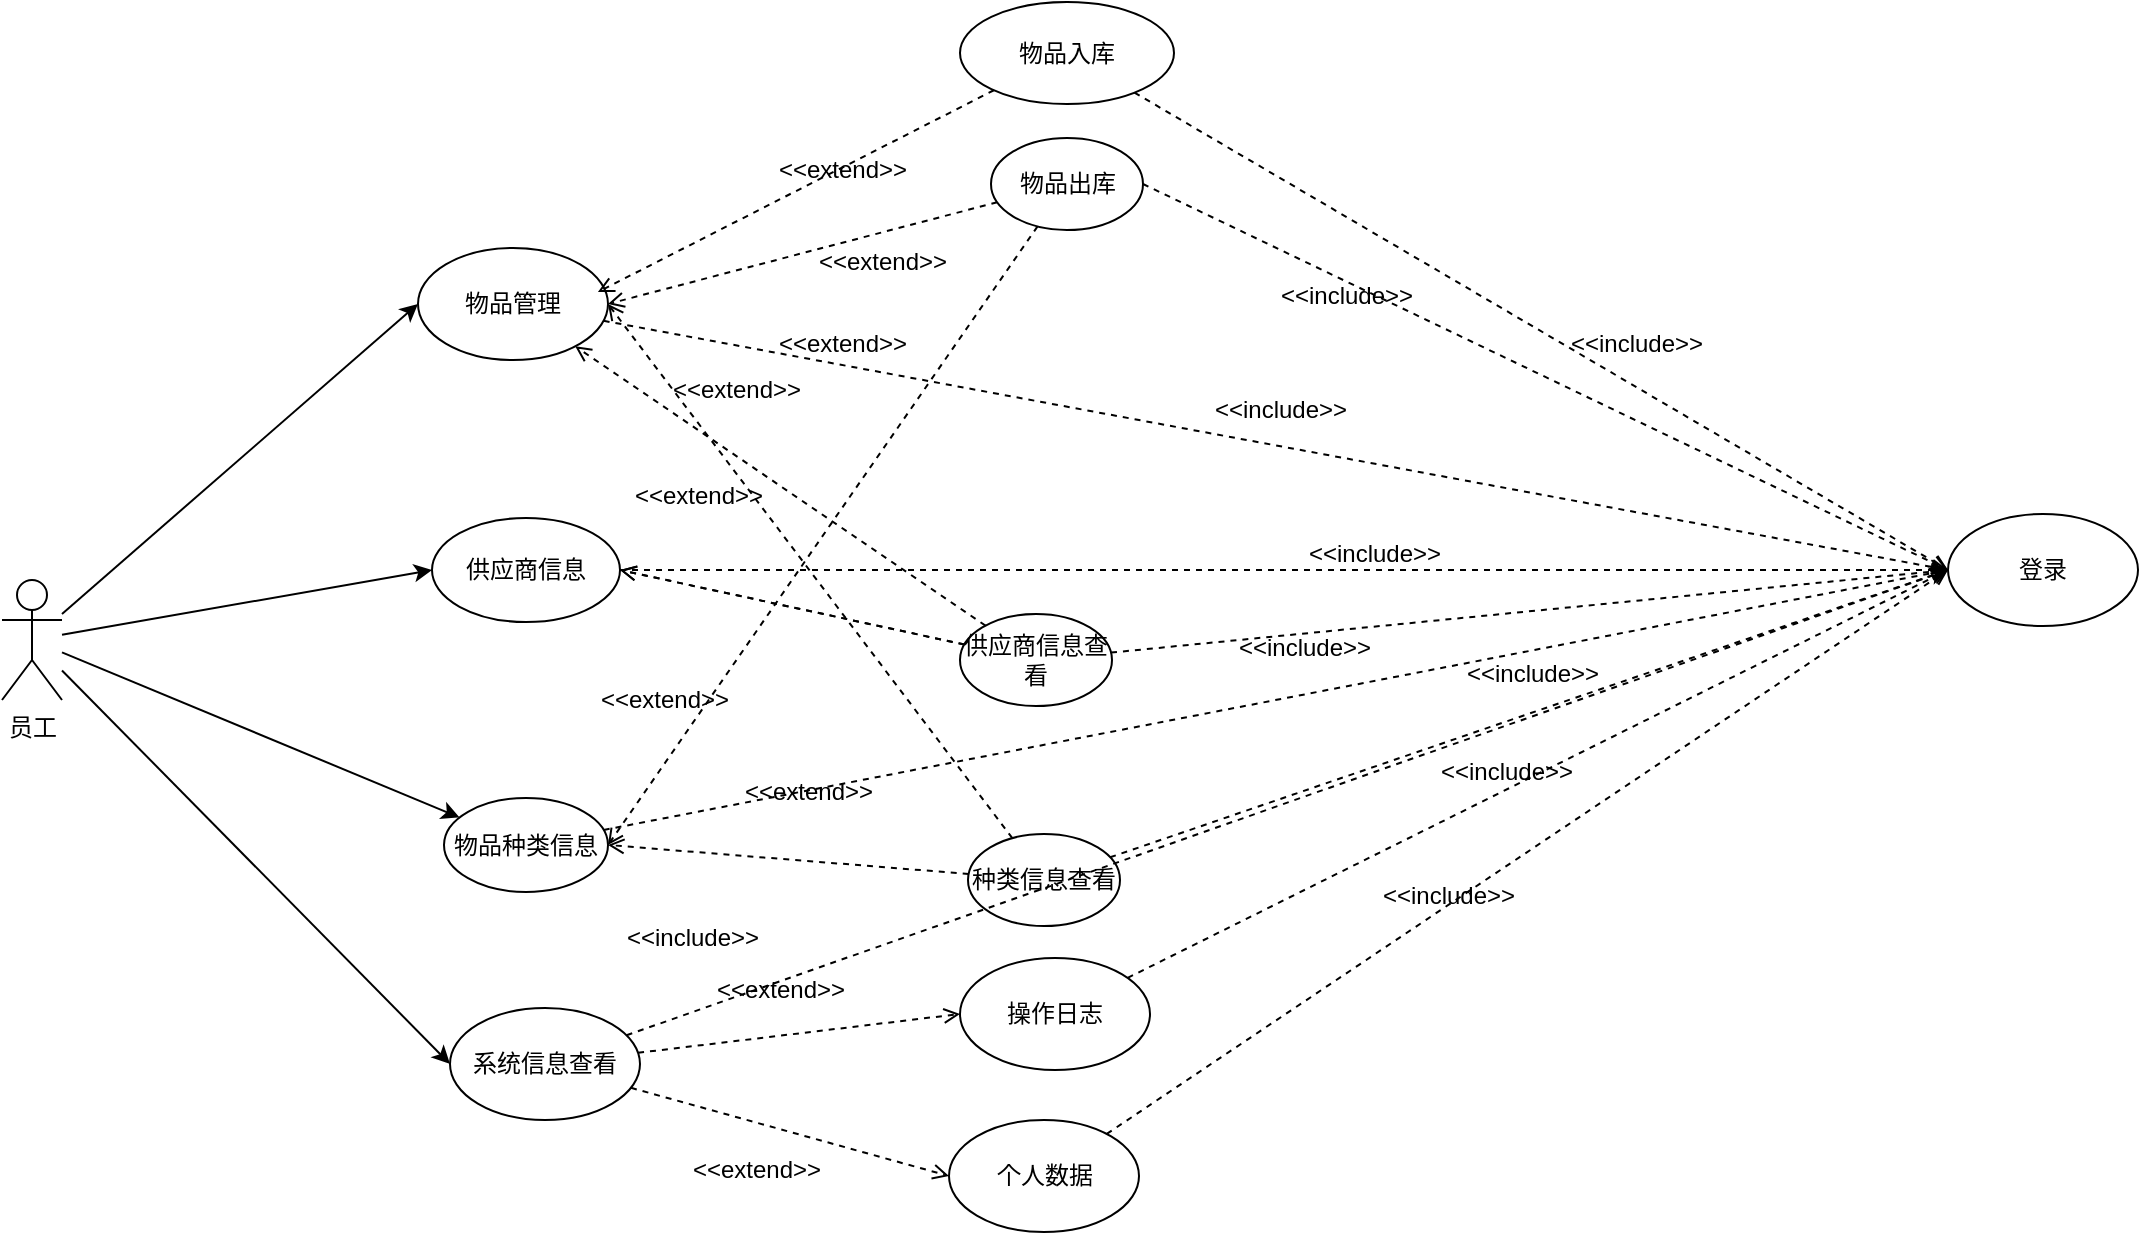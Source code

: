<mxfile version="26.0.15">
  <diagram name="第 1 页" id="WtR9e3HdYUOJ1lMreugZ">
    <mxGraphModel dx="1826" dy="1155" grid="0" gridSize="10" guides="1" tooltips="1" connect="1" arrows="1" fold="1" page="0" pageScale="1" pageWidth="827" pageHeight="1169" math="0" shadow="0">
      <root>
        <mxCell id="0" />
        <mxCell id="1" parent="0" />
        <mxCell id="F2PklvX9BzaPfLRtc6xG-81" style="rounded=0;orthogonalLoop=1;jettySize=auto;html=1;entryX=0;entryY=0.5;entryDx=0;entryDy=0;" parent="1" source="F2PklvX9BzaPfLRtc6xG-1" target="F2PklvX9BzaPfLRtc6xG-2" edge="1">
          <mxGeometry relative="1" as="geometry" />
        </mxCell>
        <mxCell id="F2PklvX9BzaPfLRtc6xG-82" style="rounded=0;orthogonalLoop=1;jettySize=auto;html=1;entryX=0;entryY=0.5;entryDx=0;entryDy=0;" parent="1" source="F2PklvX9BzaPfLRtc6xG-1" target="F2PklvX9BzaPfLRtc6xG-3" edge="1">
          <mxGeometry relative="1" as="geometry" />
        </mxCell>
        <mxCell id="F2PklvX9BzaPfLRtc6xG-83" style="rounded=0;orthogonalLoop=1;jettySize=auto;html=1;" parent="1" source="F2PklvX9BzaPfLRtc6xG-1" target="F2PklvX9BzaPfLRtc6xG-6" edge="1">
          <mxGeometry relative="1" as="geometry" />
        </mxCell>
        <mxCell id="M0qSmVQjPo-8_12m-MSE-19" style="rounded=0;orthogonalLoop=1;jettySize=auto;html=1;entryX=0;entryY=0.5;entryDx=0;entryDy=0;" edge="1" parent="1" source="F2PklvX9BzaPfLRtc6xG-1" target="M0qSmVQjPo-8_12m-MSE-11">
          <mxGeometry relative="1" as="geometry" />
        </mxCell>
        <mxCell id="F2PklvX9BzaPfLRtc6xG-1" value="员工" style="shape=umlActor;verticalLabelPosition=bottom;verticalAlign=top;html=1;outlineConnect=0;" parent="1" vertex="1">
          <mxGeometry x="-226" y="264" width="30" height="60" as="geometry" />
        </mxCell>
        <mxCell id="M0qSmVQjPo-8_12m-MSE-28" style="rounded=0;orthogonalLoop=1;jettySize=auto;html=1;entryX=0;entryY=0.5;entryDx=0;entryDy=0;dashed=1;endArrow=open;endFill=0;" edge="1" parent="1" source="F2PklvX9BzaPfLRtc6xG-2" target="F2PklvX9BzaPfLRtc6xG-49">
          <mxGeometry relative="1" as="geometry" />
        </mxCell>
        <mxCell id="F2PklvX9BzaPfLRtc6xG-2" value="物品管理" style="ellipse;whiteSpace=wrap;html=1;" parent="1" vertex="1">
          <mxGeometry x="-18" y="98" width="95" height="56" as="geometry" />
        </mxCell>
        <mxCell id="F2PklvX9BzaPfLRtc6xG-78" style="rounded=0;orthogonalLoop=1;jettySize=auto;html=1;entryX=0;entryY=0.5;entryDx=0;entryDy=0;dashed=1;endArrow=open;endFill=0;" parent="1" source="F2PklvX9BzaPfLRtc6xG-3" target="F2PklvX9BzaPfLRtc6xG-49" edge="1">
          <mxGeometry relative="1" as="geometry" />
        </mxCell>
        <mxCell id="F2PklvX9BzaPfLRtc6xG-3" value="供应商信息" style="ellipse;whiteSpace=wrap;html=1;" parent="1" vertex="1">
          <mxGeometry x="-11" y="233" width="94" height="52" as="geometry" />
        </mxCell>
        <mxCell id="M0qSmVQjPo-8_12m-MSE-26" style="rounded=0;orthogonalLoop=1;jettySize=auto;html=1;entryX=0;entryY=0.5;entryDx=0;entryDy=0;dashed=1;endArrow=open;endFill=0;" edge="1" parent="1" source="F2PklvX9BzaPfLRtc6xG-6" target="F2PklvX9BzaPfLRtc6xG-49">
          <mxGeometry relative="1" as="geometry" />
        </mxCell>
        <mxCell id="F2PklvX9BzaPfLRtc6xG-6" value="物品种类信息" style="ellipse;whiteSpace=wrap;html=1;" parent="1" vertex="1">
          <mxGeometry x="-5" y="373" width="82" height="47" as="geometry" />
        </mxCell>
        <mxCell id="F2PklvX9BzaPfLRtc6xG-19" style="rounded=0;orthogonalLoop=1;jettySize=auto;html=1;entryX=1;entryY=0.5;entryDx=0;entryDy=0;dashed=1;strokeColor=default;endArrow=open;endFill=0;" parent="1" source="F2PklvX9BzaPfLRtc6xG-8" target="F2PklvX9BzaPfLRtc6xG-6" edge="1">
          <mxGeometry relative="1" as="geometry" />
        </mxCell>
        <mxCell id="F2PklvX9BzaPfLRtc6xG-25" style="rounded=0;orthogonalLoop=1;jettySize=auto;html=1;entryX=1;entryY=0.5;entryDx=0;entryDy=0;dashed=1;endArrow=open;endFill=0;" parent="1" source="F2PklvX9BzaPfLRtc6xG-8" target="F2PklvX9BzaPfLRtc6xG-2" edge="1">
          <mxGeometry relative="1" as="geometry" />
        </mxCell>
        <mxCell id="F2PklvX9BzaPfLRtc6xG-52" style="rounded=0;orthogonalLoop=1;jettySize=auto;html=1;entryX=0;entryY=0.5;entryDx=0;entryDy=0;dashed=1;endArrow=open;endFill=0;exitX=1;exitY=0.5;exitDx=0;exitDy=0;" parent="1" source="F2PklvX9BzaPfLRtc6xG-8" target="F2PklvX9BzaPfLRtc6xG-49" edge="1">
          <mxGeometry relative="1" as="geometry" />
        </mxCell>
        <mxCell id="F2PklvX9BzaPfLRtc6xG-8" value="物品出库" style="ellipse;whiteSpace=wrap;html=1;" parent="1" vertex="1">
          <mxGeometry x="268.5" y="43" width="76" height="46" as="geometry" />
        </mxCell>
        <mxCell id="F2PklvX9BzaPfLRtc6xG-50" style="rounded=0;orthogonalLoop=1;jettySize=auto;html=1;entryX=0;entryY=0.5;entryDx=0;entryDy=0;dashed=1;endArrow=open;endFill=0;" parent="1" source="F2PklvX9BzaPfLRtc6xG-9" target="F2PklvX9BzaPfLRtc6xG-49" edge="1">
          <mxGeometry relative="1" as="geometry" />
        </mxCell>
        <mxCell id="F2PklvX9BzaPfLRtc6xG-9" value="物品入库" style="ellipse;whiteSpace=wrap;html=1;" parent="1" vertex="1">
          <mxGeometry x="253" y="-25" width="107" height="51" as="geometry" />
        </mxCell>
        <mxCell id="F2PklvX9BzaPfLRtc6xG-27" style="rounded=0;orthogonalLoop=1;jettySize=auto;html=1;entryX=1;entryY=0.5;entryDx=0;entryDy=0;dashed=1;endArrow=open;endFill=0;" parent="1" source="F2PklvX9BzaPfLRtc6xG-11" target="F2PklvX9BzaPfLRtc6xG-3" edge="1">
          <mxGeometry relative="1" as="geometry" />
        </mxCell>
        <mxCell id="F2PklvX9BzaPfLRtc6xG-31" style="rounded=0;orthogonalLoop=1;jettySize=auto;html=1;entryX=1;entryY=0.5;entryDx=0;entryDy=0;dashed=1;endArrow=open;endFill=0;" parent="1" source="F2PklvX9BzaPfLRtc6xG-11" target="F2PklvX9BzaPfLRtc6xG-3" edge="1">
          <mxGeometry relative="1" as="geometry" />
        </mxCell>
        <mxCell id="F2PklvX9BzaPfLRtc6xG-56" style="rounded=0;orthogonalLoop=1;jettySize=auto;html=1;entryX=0;entryY=0.5;entryDx=0;entryDy=0;dashed=1;endArrow=open;endFill=0;" parent="1" source="F2PklvX9BzaPfLRtc6xG-11" target="F2PklvX9BzaPfLRtc6xG-49" edge="1">
          <mxGeometry relative="1" as="geometry" />
        </mxCell>
        <mxCell id="M0qSmVQjPo-8_12m-MSE-2" style="rounded=0;orthogonalLoop=1;jettySize=auto;html=1;dashed=1;endArrow=open;endFill=0;" edge="1" parent="1" source="F2PklvX9BzaPfLRtc6xG-11" target="F2PklvX9BzaPfLRtc6xG-2">
          <mxGeometry relative="1" as="geometry" />
        </mxCell>
        <mxCell id="F2PklvX9BzaPfLRtc6xG-11" value="供应商信息查看" style="ellipse;whiteSpace=wrap;html=1;" parent="1" vertex="1">
          <mxGeometry x="253" y="281" width="76" height="46" as="geometry" />
        </mxCell>
        <mxCell id="F2PklvX9BzaPfLRtc6xG-58" style="rounded=0;orthogonalLoop=1;jettySize=auto;html=1;entryX=0;entryY=0.5;entryDx=0;entryDy=0;dashed=1;endArrow=open;endFill=0;" parent="1" source="F2PklvX9BzaPfLRtc6xG-12" target="F2PklvX9BzaPfLRtc6xG-49" edge="1">
          <mxGeometry relative="1" as="geometry" />
        </mxCell>
        <mxCell id="M0qSmVQjPo-8_12m-MSE-4" style="rounded=0;orthogonalLoop=1;jettySize=auto;html=1;entryX=1;entryY=0.5;entryDx=0;entryDy=0;endArrow=open;endFill=0;dashed=1;" edge="1" parent="1" source="F2PklvX9BzaPfLRtc6xG-12" target="F2PklvX9BzaPfLRtc6xG-2">
          <mxGeometry relative="1" as="geometry" />
        </mxCell>
        <mxCell id="M0qSmVQjPo-8_12m-MSE-6" style="rounded=0;orthogonalLoop=1;jettySize=auto;html=1;entryX=1;entryY=0.5;entryDx=0;entryDy=0;dashed=1;endArrow=open;endFill=0;" edge="1" parent="1" source="F2PklvX9BzaPfLRtc6xG-12" target="F2PklvX9BzaPfLRtc6xG-6">
          <mxGeometry relative="1" as="geometry" />
        </mxCell>
        <mxCell id="F2PklvX9BzaPfLRtc6xG-12" value="种类信息查看" style="ellipse;whiteSpace=wrap;html=1;" parent="1" vertex="1">
          <mxGeometry x="257" y="391" width="76" height="46" as="geometry" />
        </mxCell>
        <mxCell id="F2PklvX9BzaPfLRtc6xG-21" style="rounded=0;orthogonalLoop=1;jettySize=auto;html=1;entryX=0.947;entryY=0.393;entryDx=0;entryDy=0;entryPerimeter=0;dashed=1;endArrow=open;endFill=0;" parent="1" source="F2PklvX9BzaPfLRtc6xG-9" target="F2PklvX9BzaPfLRtc6xG-2" edge="1">
          <mxGeometry relative="1" as="geometry" />
        </mxCell>
        <mxCell id="F2PklvX9BzaPfLRtc6xG-23" value="&amp;lt;&amp;lt;extend&amp;gt;&amp;gt;" style="text;html=1;align=center;verticalAlign=middle;resizable=0;points=[];autosize=1;strokeColor=none;fillColor=none;" parent="1" vertex="1">
          <mxGeometry x="153" y="46" width="82" height="26" as="geometry" />
        </mxCell>
        <mxCell id="F2PklvX9BzaPfLRtc6xG-26" value="&amp;lt;&amp;lt;extend&amp;gt;&amp;gt;" style="text;html=1;align=center;verticalAlign=middle;resizable=0;points=[];autosize=1;strokeColor=none;fillColor=none;" parent="1" vertex="1">
          <mxGeometry x="173" y="92" width="82" height="26" as="geometry" />
        </mxCell>
        <mxCell id="F2PklvX9BzaPfLRtc6xG-30" value="&amp;lt;&amp;lt;extend&amp;gt;&amp;gt;" style="text;html=1;align=center;verticalAlign=middle;resizable=0;points=[];autosize=1;strokeColor=none;fillColor=none;" parent="1" vertex="1">
          <mxGeometry x="64" y="311" width="82" height="26" as="geometry" />
        </mxCell>
        <mxCell id="F2PklvX9BzaPfLRtc6xG-49" value="登录" style="ellipse;whiteSpace=wrap;html=1;" parent="1" vertex="1">
          <mxGeometry x="747" y="231" width="95" height="56" as="geometry" />
        </mxCell>
        <mxCell id="F2PklvX9BzaPfLRtc6xG-51" value="&amp;lt;&amp;lt;include&amp;gt;&amp;gt;" style="text;html=1;align=center;verticalAlign=middle;resizable=0;points=[];autosize=1;strokeColor=none;fillColor=none;" parent="1" vertex="1">
          <mxGeometry x="418" y="238" width="84" height="26" as="geometry" />
        </mxCell>
        <mxCell id="F2PklvX9BzaPfLRtc6xG-55" value="&amp;lt;&amp;lt;include&amp;gt;&amp;gt;" style="text;html=1;align=center;verticalAlign=middle;resizable=0;points=[];autosize=1;strokeColor=none;fillColor=none;" parent="1" vertex="1">
          <mxGeometry x="497" y="298" width="84" height="26" as="geometry" />
        </mxCell>
        <mxCell id="F2PklvX9BzaPfLRtc6xG-57" value="&amp;lt;&amp;lt;include&amp;gt;&amp;gt;" style="text;html=1;align=center;verticalAlign=middle;resizable=0;points=[];autosize=1;strokeColor=none;fillColor=none;" parent="1" vertex="1">
          <mxGeometry x="383" y="285" width="84" height="26" as="geometry" />
        </mxCell>
        <mxCell id="F2PklvX9BzaPfLRtc6xG-59" value="&amp;lt;&amp;lt;include&amp;gt;&amp;gt;" style="text;html=1;align=center;verticalAlign=middle;resizable=0;points=[];autosize=1;strokeColor=none;fillColor=none;" parent="1" vertex="1">
          <mxGeometry x="549" y="133" width="84" height="26" as="geometry" />
        </mxCell>
        <mxCell id="F2PklvX9BzaPfLRtc6xG-61" value="&amp;lt;&amp;lt;include&amp;gt;&amp;gt;" style="text;html=1;align=center;verticalAlign=middle;resizable=0;points=[];autosize=1;strokeColor=none;fillColor=none;" parent="1" vertex="1">
          <mxGeometry x="404" y="109" width="84" height="26" as="geometry" />
        </mxCell>
        <mxCell id="M0qSmVQjPo-8_12m-MSE-1" style="edgeStyle=orthogonalEdgeStyle;rounded=0;orthogonalLoop=1;jettySize=auto;html=1;exitX=0.5;exitY=1;exitDx=0;exitDy=0;" edge="1" parent="1" source="F2PklvX9BzaPfLRtc6xG-9" target="F2PklvX9BzaPfLRtc6xG-9">
          <mxGeometry relative="1" as="geometry" />
        </mxCell>
        <mxCell id="M0qSmVQjPo-8_12m-MSE-3" value="&amp;lt;&amp;lt;extend&amp;gt;&amp;gt;" style="text;html=1;align=center;verticalAlign=middle;resizable=0;points=[];autosize=1;strokeColor=none;fillColor=none;" vertex="1" parent="1">
          <mxGeometry x="153" y="133" width="82" height="26" as="geometry" />
        </mxCell>
        <mxCell id="M0qSmVQjPo-8_12m-MSE-5" value="&amp;lt;&amp;lt;extend&amp;gt;&amp;gt;" style="text;html=1;align=center;verticalAlign=middle;resizable=0;points=[];autosize=1;strokeColor=none;fillColor=none;" vertex="1" parent="1">
          <mxGeometry x="100" y="156" width="82" height="26" as="geometry" />
        </mxCell>
        <mxCell id="M0qSmVQjPo-8_12m-MSE-7" value="&amp;lt;&amp;lt;extend&amp;gt;&amp;gt;" style="text;html=1;align=center;verticalAlign=middle;resizable=0;points=[];autosize=1;strokeColor=none;fillColor=none;" vertex="1" parent="1">
          <mxGeometry x="136" y="357" width="82" height="26" as="geometry" />
        </mxCell>
        <mxCell id="M0qSmVQjPo-8_12m-MSE-8" value="&amp;lt;&amp;lt;extend&amp;gt;&amp;gt;" style="text;html=1;align=center;verticalAlign=middle;resizable=0;points=[];autosize=1;strokeColor=none;fillColor=none;" vertex="1" parent="1">
          <mxGeometry x="81" y="209" width="82" height="26" as="geometry" />
        </mxCell>
        <mxCell id="M0qSmVQjPo-8_12m-MSE-14" style="rounded=0;orthogonalLoop=1;jettySize=auto;html=1;entryX=0;entryY=0.5;entryDx=0;entryDy=0;dashed=1;endArrow=open;endFill=0;" edge="1" parent="1" source="M0qSmVQjPo-8_12m-MSE-11" target="M0qSmVQjPo-8_12m-MSE-12">
          <mxGeometry relative="1" as="geometry" />
        </mxCell>
        <mxCell id="M0qSmVQjPo-8_12m-MSE-17" style="rounded=0;orthogonalLoop=1;jettySize=auto;html=1;entryX=0;entryY=0.5;entryDx=0;entryDy=0;dashed=1;endArrow=open;endFill=0;" edge="1" parent="1" source="M0qSmVQjPo-8_12m-MSE-11" target="M0qSmVQjPo-8_12m-MSE-13">
          <mxGeometry relative="1" as="geometry" />
        </mxCell>
        <mxCell id="M0qSmVQjPo-8_12m-MSE-24" style="rounded=0;orthogonalLoop=1;jettySize=auto;html=1;entryX=0;entryY=0.5;entryDx=0;entryDy=0;dashed=1;" edge="1" parent="1" source="M0qSmVQjPo-8_12m-MSE-11" target="F2PklvX9BzaPfLRtc6xG-49">
          <mxGeometry relative="1" as="geometry" />
        </mxCell>
        <mxCell id="M0qSmVQjPo-8_12m-MSE-11" value="系统信息查看" style="ellipse;whiteSpace=wrap;html=1;" vertex="1" parent="1">
          <mxGeometry x="-2" y="478" width="95" height="56" as="geometry" />
        </mxCell>
        <mxCell id="M0qSmVQjPo-8_12m-MSE-20" style="rounded=0;orthogonalLoop=1;jettySize=auto;html=1;entryX=0;entryY=0.5;entryDx=0;entryDy=0;dashed=1;endArrow=open;endFill=0;" edge="1" parent="1" source="M0qSmVQjPo-8_12m-MSE-12" target="F2PklvX9BzaPfLRtc6xG-49">
          <mxGeometry relative="1" as="geometry" />
        </mxCell>
        <mxCell id="M0qSmVQjPo-8_12m-MSE-12" value="操作日志" style="ellipse;whiteSpace=wrap;html=1;" vertex="1" parent="1">
          <mxGeometry x="253" y="453" width="95" height="56" as="geometry" />
        </mxCell>
        <mxCell id="M0qSmVQjPo-8_12m-MSE-22" style="rounded=0;orthogonalLoop=1;jettySize=auto;html=1;entryX=0;entryY=0.5;entryDx=0;entryDy=0;dashed=1;endArrow=open;endFill=0;" edge="1" parent="1" source="M0qSmVQjPo-8_12m-MSE-13" target="F2PklvX9BzaPfLRtc6xG-49">
          <mxGeometry relative="1" as="geometry" />
        </mxCell>
        <mxCell id="M0qSmVQjPo-8_12m-MSE-13" value="个人数据" style="ellipse;whiteSpace=wrap;html=1;" vertex="1" parent="1">
          <mxGeometry x="247.5" y="534" width="95" height="56" as="geometry" />
        </mxCell>
        <mxCell id="M0qSmVQjPo-8_12m-MSE-15" value="&amp;lt;&amp;lt;extend&amp;gt;&amp;gt;" style="text;html=1;align=center;verticalAlign=middle;resizable=0;points=[];autosize=1;strokeColor=none;fillColor=none;" vertex="1" parent="1">
          <mxGeometry x="122" y="456" width="82" height="26" as="geometry" />
        </mxCell>
        <mxCell id="M0qSmVQjPo-8_12m-MSE-18" value="&amp;lt;&amp;lt;extend&amp;gt;&amp;gt;" style="text;html=1;align=center;verticalAlign=middle;resizable=0;points=[];autosize=1;strokeColor=none;fillColor=none;" vertex="1" parent="1">
          <mxGeometry x="110" y="546" width="82" height="26" as="geometry" />
        </mxCell>
        <mxCell id="M0qSmVQjPo-8_12m-MSE-21" value="&amp;lt;&amp;lt;include&amp;gt;&amp;gt;" style="text;html=1;align=center;verticalAlign=middle;resizable=0;points=[];autosize=1;strokeColor=none;fillColor=none;" vertex="1" parent="1">
          <mxGeometry x="484" y="347" width="84" height="26" as="geometry" />
        </mxCell>
        <mxCell id="M0qSmVQjPo-8_12m-MSE-23" value="&amp;lt;&amp;lt;include&amp;gt;&amp;gt;" style="text;html=1;align=center;verticalAlign=middle;resizable=0;points=[];autosize=1;strokeColor=none;fillColor=none;" vertex="1" parent="1">
          <mxGeometry x="455" y="409" width="84" height="26" as="geometry" />
        </mxCell>
        <mxCell id="M0qSmVQjPo-8_12m-MSE-25" value="&amp;lt;&amp;lt;include&amp;gt;&amp;gt;" style="text;html=1;align=center;verticalAlign=middle;resizable=0;points=[];autosize=1;strokeColor=none;fillColor=none;" vertex="1" parent="1">
          <mxGeometry x="77" y="430" width="84" height="26" as="geometry" />
        </mxCell>
        <mxCell id="M0qSmVQjPo-8_12m-MSE-29" value="&amp;lt;&amp;lt;include&amp;gt;&amp;gt;" style="text;html=1;align=center;verticalAlign=middle;resizable=0;points=[];autosize=1;strokeColor=none;fillColor=none;" vertex="1" parent="1">
          <mxGeometry x="371" y="166" width="84" height="26" as="geometry" />
        </mxCell>
      </root>
    </mxGraphModel>
  </diagram>
</mxfile>

